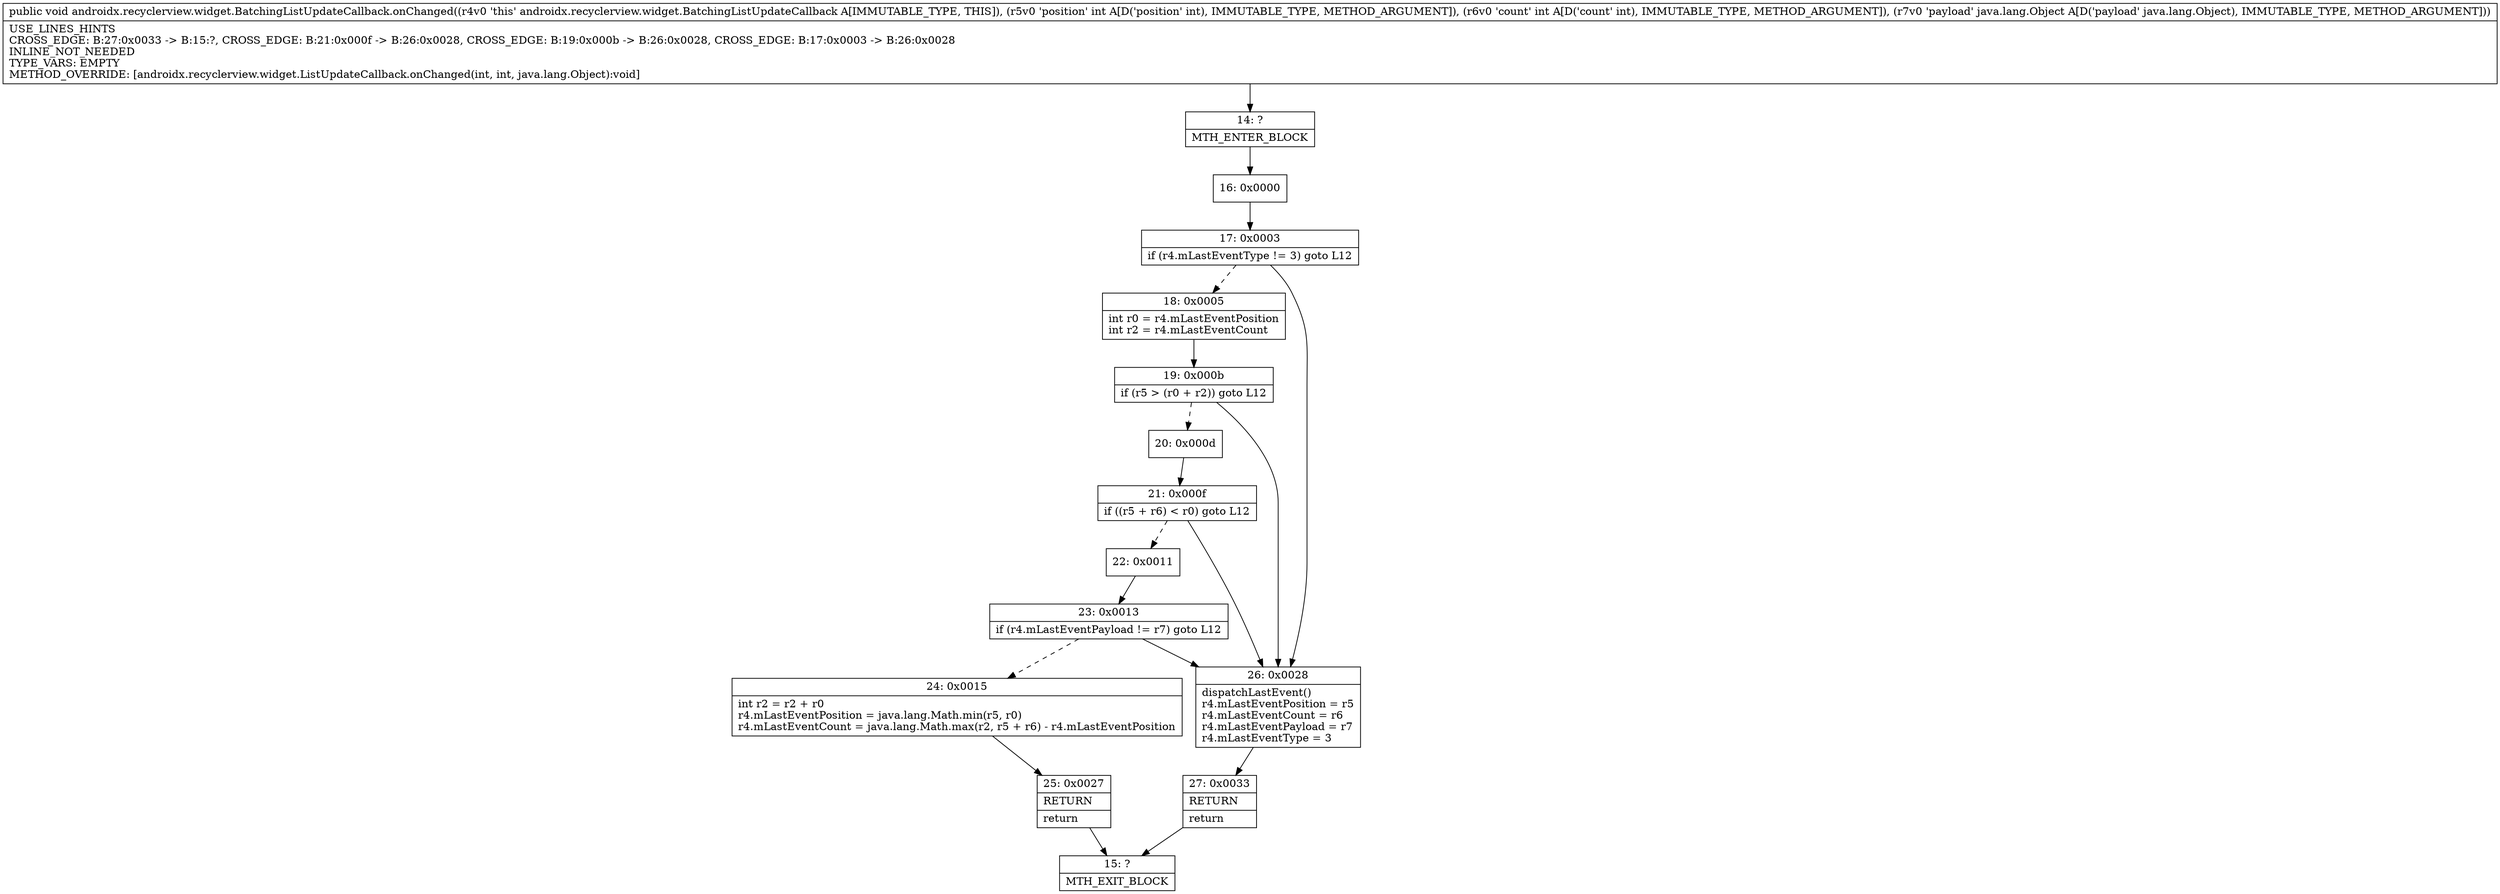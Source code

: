 digraph "CFG forandroidx.recyclerview.widget.BatchingListUpdateCallback.onChanged(IILjava\/lang\/Object;)V" {
Node_14 [shape=record,label="{14\:\ ?|MTH_ENTER_BLOCK\l}"];
Node_16 [shape=record,label="{16\:\ 0x0000}"];
Node_17 [shape=record,label="{17\:\ 0x0003|if (r4.mLastEventType != 3) goto L12\l}"];
Node_18 [shape=record,label="{18\:\ 0x0005|int r0 = r4.mLastEventPosition\lint r2 = r4.mLastEventCount\l}"];
Node_19 [shape=record,label="{19\:\ 0x000b|if (r5 \> (r0 + r2)) goto L12\l}"];
Node_20 [shape=record,label="{20\:\ 0x000d}"];
Node_21 [shape=record,label="{21\:\ 0x000f|if ((r5 + r6) \< r0) goto L12\l}"];
Node_22 [shape=record,label="{22\:\ 0x0011}"];
Node_23 [shape=record,label="{23\:\ 0x0013|if (r4.mLastEventPayload != r7) goto L12\l}"];
Node_24 [shape=record,label="{24\:\ 0x0015|int r2 = r2 + r0\lr4.mLastEventPosition = java.lang.Math.min(r5, r0)\lr4.mLastEventCount = java.lang.Math.max(r2, r5 + r6) \- r4.mLastEventPosition\l}"];
Node_25 [shape=record,label="{25\:\ 0x0027|RETURN\l|return\l}"];
Node_15 [shape=record,label="{15\:\ ?|MTH_EXIT_BLOCK\l}"];
Node_26 [shape=record,label="{26\:\ 0x0028|dispatchLastEvent()\lr4.mLastEventPosition = r5\lr4.mLastEventCount = r6\lr4.mLastEventPayload = r7\lr4.mLastEventType = 3\l}"];
Node_27 [shape=record,label="{27\:\ 0x0033|RETURN\l|return\l}"];
MethodNode[shape=record,label="{public void androidx.recyclerview.widget.BatchingListUpdateCallback.onChanged((r4v0 'this' androidx.recyclerview.widget.BatchingListUpdateCallback A[IMMUTABLE_TYPE, THIS]), (r5v0 'position' int A[D('position' int), IMMUTABLE_TYPE, METHOD_ARGUMENT]), (r6v0 'count' int A[D('count' int), IMMUTABLE_TYPE, METHOD_ARGUMENT]), (r7v0 'payload' java.lang.Object A[D('payload' java.lang.Object), IMMUTABLE_TYPE, METHOD_ARGUMENT]))  | USE_LINES_HINTS\lCROSS_EDGE: B:27:0x0033 \-\> B:15:?, CROSS_EDGE: B:21:0x000f \-\> B:26:0x0028, CROSS_EDGE: B:19:0x000b \-\> B:26:0x0028, CROSS_EDGE: B:17:0x0003 \-\> B:26:0x0028\lINLINE_NOT_NEEDED\lTYPE_VARS: EMPTY\lMETHOD_OVERRIDE: [androidx.recyclerview.widget.ListUpdateCallback.onChanged(int, int, java.lang.Object):void]\l}"];
MethodNode -> Node_14;Node_14 -> Node_16;
Node_16 -> Node_17;
Node_17 -> Node_18[style=dashed];
Node_17 -> Node_26;
Node_18 -> Node_19;
Node_19 -> Node_20[style=dashed];
Node_19 -> Node_26;
Node_20 -> Node_21;
Node_21 -> Node_22[style=dashed];
Node_21 -> Node_26;
Node_22 -> Node_23;
Node_23 -> Node_24[style=dashed];
Node_23 -> Node_26;
Node_24 -> Node_25;
Node_25 -> Node_15;
Node_26 -> Node_27;
Node_27 -> Node_15;
}

